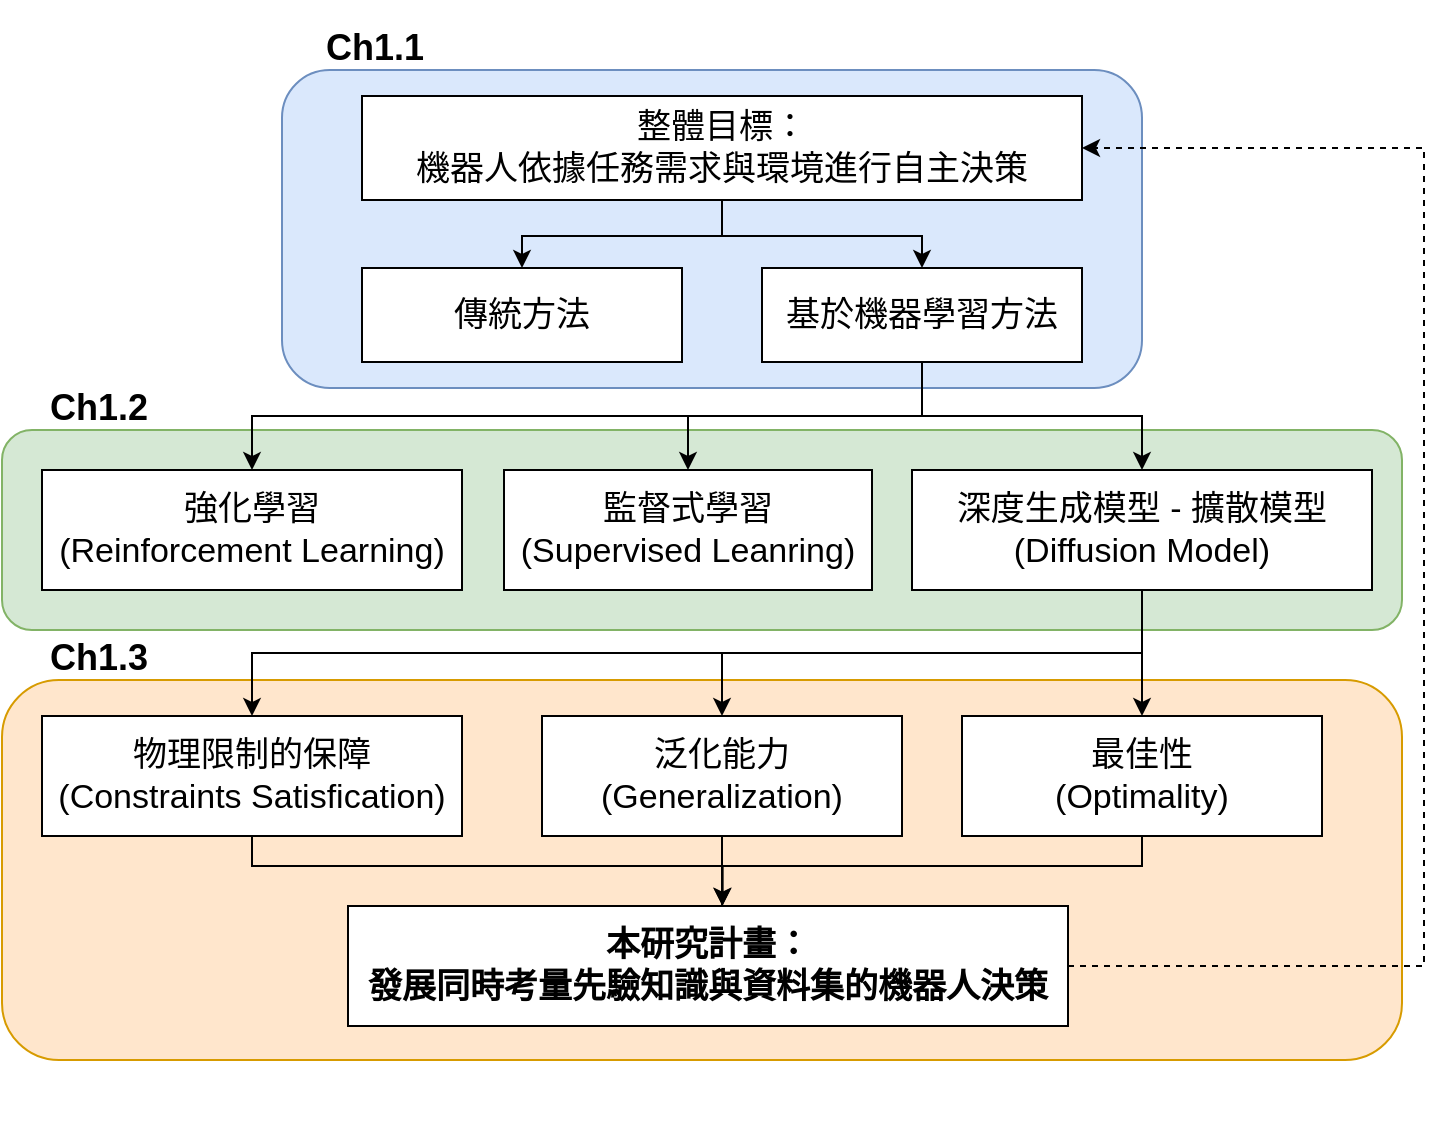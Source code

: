 <mxfile version="26.0.6">
  <diagram name="Page-1" id="wOB_9WMUOYio087HsXXo">
    <mxGraphModel dx="1636" dy="910" grid="1" gridSize="10" guides="1" tooltips="1" connect="1" arrows="1" fold="1" page="1" pageScale="1" pageWidth="827" pageHeight="1169" math="0" shadow="0">
      <root>
        <mxCell id="0" />
        <mxCell id="1" parent="0" />
        <mxCell id="OV2g7p3yE7dfUdtsTMxP-24" value="" style="group" vertex="1" connectable="0" parent="1">
          <mxGeometry x="79" y="92" width="680" height="568" as="geometry" />
        </mxCell>
        <mxCell id="OV2g7p3yE7dfUdtsTMxP-19" value="&lt;h3&gt;&lt;br&gt;&lt;/h3&gt;" style="rounded=1;whiteSpace=wrap;html=1;fillColor=#ffe6cc;strokeColor=#d79b00;align=left;" vertex="1" parent="OV2g7p3yE7dfUdtsTMxP-24">
          <mxGeometry x="-20" y="340" width="700" height="190" as="geometry" />
        </mxCell>
        <mxCell id="OV2g7p3yE7dfUdtsTMxP-18" value="&lt;h3&gt;&lt;br&gt;&lt;/h3&gt;" style="rounded=1;whiteSpace=wrap;html=1;fillColor=#d5e8d4;strokeColor=#82b366;align=left;" vertex="1" parent="OV2g7p3yE7dfUdtsTMxP-24">
          <mxGeometry x="-20" y="215" width="700" height="100" as="geometry" />
        </mxCell>
        <mxCell id="OV2g7p3yE7dfUdtsTMxP-17" value="&lt;h3&gt;&lt;br&gt;&lt;/h3&gt;" style="rounded=1;whiteSpace=wrap;html=1;fillColor=#dae8fc;strokeColor=#6c8ebf;align=left;" vertex="1" parent="OV2g7p3yE7dfUdtsTMxP-24">
          <mxGeometry x="120" y="35" width="430" height="159" as="geometry" />
        </mxCell>
        <mxCell id="OV2g7p3yE7dfUdtsTMxP-3" style="edgeStyle=orthogonalEdgeStyle;rounded=0;orthogonalLoop=1;jettySize=auto;html=1;exitX=0.5;exitY=1;exitDx=0;exitDy=0;entryX=0.5;entryY=0;entryDx=0;entryDy=0;" edge="1" parent="OV2g7p3yE7dfUdtsTMxP-24" source="BNkQrNhKQa_8A1IRFI8Z-1" target="BNkQrNhKQa_8A1IRFI8Z-2">
          <mxGeometry relative="1" as="geometry">
            <Array as="points">
              <mxPoint x="340" y="118" />
              <mxPoint x="240" y="118" />
            </Array>
          </mxGeometry>
        </mxCell>
        <mxCell id="BNkQrNhKQa_8A1IRFI8Z-1" value="&lt;font style=&quot;font-size: 17px;&quot;&gt;整體目標：&lt;br&gt;機器人依據任務需求與環境進行自主決策&lt;/font&gt;" style="rounded=0;whiteSpace=wrap;html=1;" parent="OV2g7p3yE7dfUdtsTMxP-24" vertex="1">
          <mxGeometry x="160" y="48" width="360" height="52" as="geometry" />
        </mxCell>
        <mxCell id="BNkQrNhKQa_8A1IRFI8Z-2" value="&lt;font style=&quot;font-size: 17px;&quot;&gt;傳統方法&lt;/font&gt;" style="rounded=0;whiteSpace=wrap;html=1;" parent="OV2g7p3yE7dfUdtsTMxP-24" vertex="1">
          <mxGeometry x="160" y="134" width="160" height="47" as="geometry" />
        </mxCell>
        <mxCell id="OV2g7p3yE7dfUdtsTMxP-5" style="edgeStyle=orthogonalEdgeStyle;rounded=0;orthogonalLoop=1;jettySize=auto;html=1;exitX=0.5;exitY=1;exitDx=0;exitDy=0;entryX=0.5;entryY=0;entryDx=0;entryDy=0;" edge="1" parent="OV2g7p3yE7dfUdtsTMxP-24" source="BNkQrNhKQa_8A1IRFI8Z-3" target="BNkQrNhKQa_8A1IRFI8Z-5">
          <mxGeometry relative="1" as="geometry" />
        </mxCell>
        <mxCell id="OV2g7p3yE7dfUdtsTMxP-6" style="edgeStyle=orthogonalEdgeStyle;rounded=0;orthogonalLoop=1;jettySize=auto;html=1;exitX=0.5;exitY=1;exitDx=0;exitDy=0;entryX=0.5;entryY=0;entryDx=0;entryDy=0;" edge="1" parent="OV2g7p3yE7dfUdtsTMxP-24" source="BNkQrNhKQa_8A1IRFI8Z-3" target="BNkQrNhKQa_8A1IRFI8Z-6">
          <mxGeometry relative="1" as="geometry" />
        </mxCell>
        <mxCell id="OV2g7p3yE7dfUdtsTMxP-7" style="edgeStyle=orthogonalEdgeStyle;rounded=0;orthogonalLoop=1;jettySize=auto;html=1;exitX=0.5;exitY=1;exitDx=0;exitDy=0;entryX=0.5;entryY=0;entryDx=0;entryDy=0;" edge="1" parent="OV2g7p3yE7dfUdtsTMxP-24" source="BNkQrNhKQa_8A1IRFI8Z-3" target="BNkQrNhKQa_8A1IRFI8Z-4">
          <mxGeometry relative="1" as="geometry" />
        </mxCell>
        <mxCell id="BNkQrNhKQa_8A1IRFI8Z-3" value="&lt;font style=&quot;font-size: 17px;&quot;&gt;基於機器學習方法&lt;/font&gt;" style="rounded=0;whiteSpace=wrap;html=1;" parent="OV2g7p3yE7dfUdtsTMxP-24" vertex="1">
          <mxGeometry x="360" y="134" width="160" height="47" as="geometry" />
        </mxCell>
        <mxCell id="BNkQrNhKQa_8A1IRFI8Z-4" value="&lt;font style=&quot;font-size: 17px;&quot;&gt;監督式學習&lt;br&gt;(Supervised Leanring)&lt;/font&gt;" style="rounded=0;whiteSpace=wrap;html=1;" parent="OV2g7p3yE7dfUdtsTMxP-24" vertex="1">
          <mxGeometry x="231" y="235" width="184" height="60" as="geometry" />
        </mxCell>
        <mxCell id="BNkQrNhKQa_8A1IRFI8Z-5" value="&lt;font style=&quot;font-size: 17px;&quot;&gt;強化學習&lt;br&gt;(Reinforcement Learning)&lt;/font&gt;" style="rounded=0;whiteSpace=wrap;html=1;" parent="OV2g7p3yE7dfUdtsTMxP-24" vertex="1">
          <mxGeometry y="235" width="210" height="60" as="geometry" />
        </mxCell>
        <mxCell id="OV2g7p3yE7dfUdtsTMxP-8" style="edgeStyle=orthogonalEdgeStyle;rounded=0;orthogonalLoop=1;jettySize=auto;html=1;exitX=0.5;exitY=1;exitDx=0;exitDy=0;entryX=0.5;entryY=0;entryDx=0;entryDy=0;" edge="1" parent="OV2g7p3yE7dfUdtsTMxP-24" source="BNkQrNhKQa_8A1IRFI8Z-6" target="BNkQrNhKQa_8A1IRFI8Z-7">
          <mxGeometry relative="1" as="geometry" />
        </mxCell>
        <mxCell id="OV2g7p3yE7dfUdtsTMxP-9" style="edgeStyle=orthogonalEdgeStyle;rounded=0;orthogonalLoop=1;jettySize=auto;html=1;exitX=0.5;exitY=1;exitDx=0;exitDy=0;entryX=0.5;entryY=0;entryDx=0;entryDy=0;" edge="1" parent="OV2g7p3yE7dfUdtsTMxP-24" source="BNkQrNhKQa_8A1IRFI8Z-6" target="BNkQrNhKQa_8A1IRFI8Z-9">
          <mxGeometry relative="1" as="geometry" />
        </mxCell>
        <mxCell id="OV2g7p3yE7dfUdtsTMxP-10" style="edgeStyle=orthogonalEdgeStyle;rounded=0;orthogonalLoop=1;jettySize=auto;html=1;exitX=0.5;exitY=1;exitDx=0;exitDy=0;entryX=0.5;entryY=0;entryDx=0;entryDy=0;" edge="1" parent="OV2g7p3yE7dfUdtsTMxP-24" source="BNkQrNhKQa_8A1IRFI8Z-6" target="BNkQrNhKQa_8A1IRFI8Z-8">
          <mxGeometry relative="1" as="geometry" />
        </mxCell>
        <mxCell id="BNkQrNhKQa_8A1IRFI8Z-6" value="&lt;font style=&quot;font-size: 17px;&quot;&gt;深度生成模型 - 擴散模型&lt;br&gt;(Diffusion Model)&lt;/font&gt;" style="rounded=0;whiteSpace=wrap;html=1;" parent="OV2g7p3yE7dfUdtsTMxP-24" vertex="1">
          <mxGeometry x="435" y="235" width="230" height="60" as="geometry" />
        </mxCell>
        <mxCell id="BNkQrNhKQa_8A1IRFI8Z-7" value="&lt;font style=&quot;font-size: 17px;&quot;&gt;物理限制的保障&lt;br&gt;(Constraints Satisfication)&lt;/font&gt;" style="rounded=0;whiteSpace=wrap;html=1;" parent="OV2g7p3yE7dfUdtsTMxP-24" vertex="1">
          <mxGeometry y="358" width="210" height="60" as="geometry" />
        </mxCell>
        <mxCell id="OV2g7p3yE7dfUdtsTMxP-12" style="edgeStyle=orthogonalEdgeStyle;rounded=0;orthogonalLoop=1;jettySize=auto;html=1;exitX=0.5;exitY=1;exitDx=0;exitDy=0;" edge="1" parent="OV2g7p3yE7dfUdtsTMxP-24" source="BNkQrNhKQa_8A1IRFI8Z-8">
          <mxGeometry relative="1" as="geometry">
            <mxPoint x="340.143" y="468" as="targetPoint" />
          </mxGeometry>
        </mxCell>
        <mxCell id="BNkQrNhKQa_8A1IRFI8Z-8" value="&lt;font style=&quot;font-size: 17px;&quot;&gt;泛化能力&lt;br&gt;(Generalization)&lt;/font&gt;" style="rounded=0;whiteSpace=wrap;html=1;" parent="OV2g7p3yE7dfUdtsTMxP-24" vertex="1">
          <mxGeometry x="250" y="358" width="180" height="60" as="geometry" />
        </mxCell>
        <mxCell id="BNkQrNhKQa_8A1IRFI8Z-9" value="&lt;font style=&quot;font-size: 17px;&quot;&gt;最佳性&lt;br&gt;(Optimality)&lt;/font&gt;" style="rounded=0;whiteSpace=wrap;html=1;" parent="OV2g7p3yE7dfUdtsTMxP-24" vertex="1">
          <mxGeometry x="460" y="358" width="180" height="60" as="geometry" />
        </mxCell>
        <mxCell id="OV2g7p3yE7dfUdtsTMxP-16" style="edgeStyle=orthogonalEdgeStyle;rounded=0;orthogonalLoop=1;jettySize=auto;html=1;exitX=1;exitY=0.5;exitDx=0;exitDy=0;entryX=1;entryY=0.5;entryDx=0;entryDy=0;dashed=1;" edge="1" parent="OV2g7p3yE7dfUdtsTMxP-24" source="BNkQrNhKQa_8A1IRFI8Z-11" target="BNkQrNhKQa_8A1IRFI8Z-1">
          <mxGeometry relative="1" as="geometry">
            <Array as="points">
              <mxPoint x="691" y="483" />
              <mxPoint x="691" y="74" />
            </Array>
          </mxGeometry>
        </mxCell>
        <mxCell id="BNkQrNhKQa_8A1IRFI8Z-11" value="&lt;font style=&quot;font-size: 17px;&quot;&gt;&lt;b style=&quot;&quot;&gt;本研究計畫：&lt;br&gt;發展同時考量先驗知識與資料集的&lt;/b&gt;&lt;b style=&quot;&quot;&gt;機器人決策&lt;/b&gt;&lt;/font&gt;" style="rounded=0;whiteSpace=wrap;html=1;" parent="OV2g7p3yE7dfUdtsTMxP-24" vertex="1">
          <mxGeometry x="153" y="453" width="360" height="60" as="geometry" />
        </mxCell>
        <mxCell id="OV2g7p3yE7dfUdtsTMxP-4" style="edgeStyle=orthogonalEdgeStyle;rounded=0;orthogonalLoop=1;jettySize=auto;html=1;exitX=0.5;exitY=1;exitDx=0;exitDy=0;entryX=0.5;entryY=0;entryDx=0;entryDy=0;" edge="1" parent="OV2g7p3yE7dfUdtsTMxP-24" source="BNkQrNhKQa_8A1IRFI8Z-1" target="BNkQrNhKQa_8A1IRFI8Z-3">
          <mxGeometry relative="1" as="geometry">
            <mxPoint x="350" y="118" as="sourcePoint" />
            <mxPoint x="250" y="157" as="targetPoint" />
            <Array as="points">
              <mxPoint x="340" y="118" />
              <mxPoint x="440" y="118" />
            </Array>
          </mxGeometry>
        </mxCell>
        <mxCell id="OV2g7p3yE7dfUdtsTMxP-13" style="edgeStyle=orthogonalEdgeStyle;rounded=0;orthogonalLoop=1;jettySize=auto;html=1;exitX=0.5;exitY=1;exitDx=0;exitDy=0;entryX=0.52;entryY=0.001;entryDx=0;entryDy=0;entryPerimeter=0;" edge="1" parent="OV2g7p3yE7dfUdtsTMxP-24" source="BNkQrNhKQa_8A1IRFI8Z-9" target="BNkQrNhKQa_8A1IRFI8Z-11">
          <mxGeometry relative="1" as="geometry">
            <Array as="points">
              <mxPoint x="550" y="433" />
              <mxPoint x="340" y="433" />
            </Array>
          </mxGeometry>
        </mxCell>
        <mxCell id="OV2g7p3yE7dfUdtsTMxP-15" style="edgeStyle=orthogonalEdgeStyle;rounded=0;orthogonalLoop=1;jettySize=auto;html=1;exitX=0.5;exitY=1;exitDx=0;exitDy=0;entryX=0.52;entryY=-0.003;entryDx=0;entryDy=0;entryPerimeter=0;" edge="1" parent="OV2g7p3yE7dfUdtsTMxP-24" source="BNkQrNhKQa_8A1IRFI8Z-7" target="BNkQrNhKQa_8A1IRFI8Z-11">
          <mxGeometry relative="1" as="geometry">
            <Array as="points">
              <mxPoint x="105" y="433" />
              <mxPoint x="340" y="433" />
            </Array>
          </mxGeometry>
        </mxCell>
        <mxCell id="OV2g7p3yE7dfUdtsTMxP-21" value="&lt;b&gt;&lt;font style=&quot;font-size: 18px;&quot;&gt;Ch1.1&lt;/font&gt;&lt;/b&gt;" style="text;html=1;align=center;verticalAlign=middle;resizable=0;points=[];autosize=1;strokeColor=none;fillColor=none;" vertex="1" parent="OV2g7p3yE7dfUdtsTMxP-24">
          <mxGeometry x="131" y="4" width="70" height="40" as="geometry" />
        </mxCell>
        <mxCell id="OV2g7p3yE7dfUdtsTMxP-22" value="&lt;b&gt;&lt;font style=&quot;font-size: 18px;&quot;&gt;Ch1.2&lt;/font&gt;&lt;/b&gt;" style="text;html=1;align=center;verticalAlign=middle;resizable=0;points=[];autosize=1;strokeColor=none;fillColor=none;" vertex="1" parent="OV2g7p3yE7dfUdtsTMxP-24">
          <mxGeometry x="-7" y="184" width="70" height="40" as="geometry" />
        </mxCell>
        <mxCell id="OV2g7p3yE7dfUdtsTMxP-23" value="&lt;b&gt;&lt;font style=&quot;font-size: 18px;&quot;&gt;Ch1.3&lt;/font&gt;&lt;/b&gt;" style="text;html=1;align=center;verticalAlign=middle;resizable=0;points=[];autosize=1;strokeColor=none;fillColor=none;" vertex="1" parent="OV2g7p3yE7dfUdtsTMxP-24">
          <mxGeometry x="-7" y="309" width="70" height="40" as="geometry" />
        </mxCell>
      </root>
    </mxGraphModel>
  </diagram>
</mxfile>
